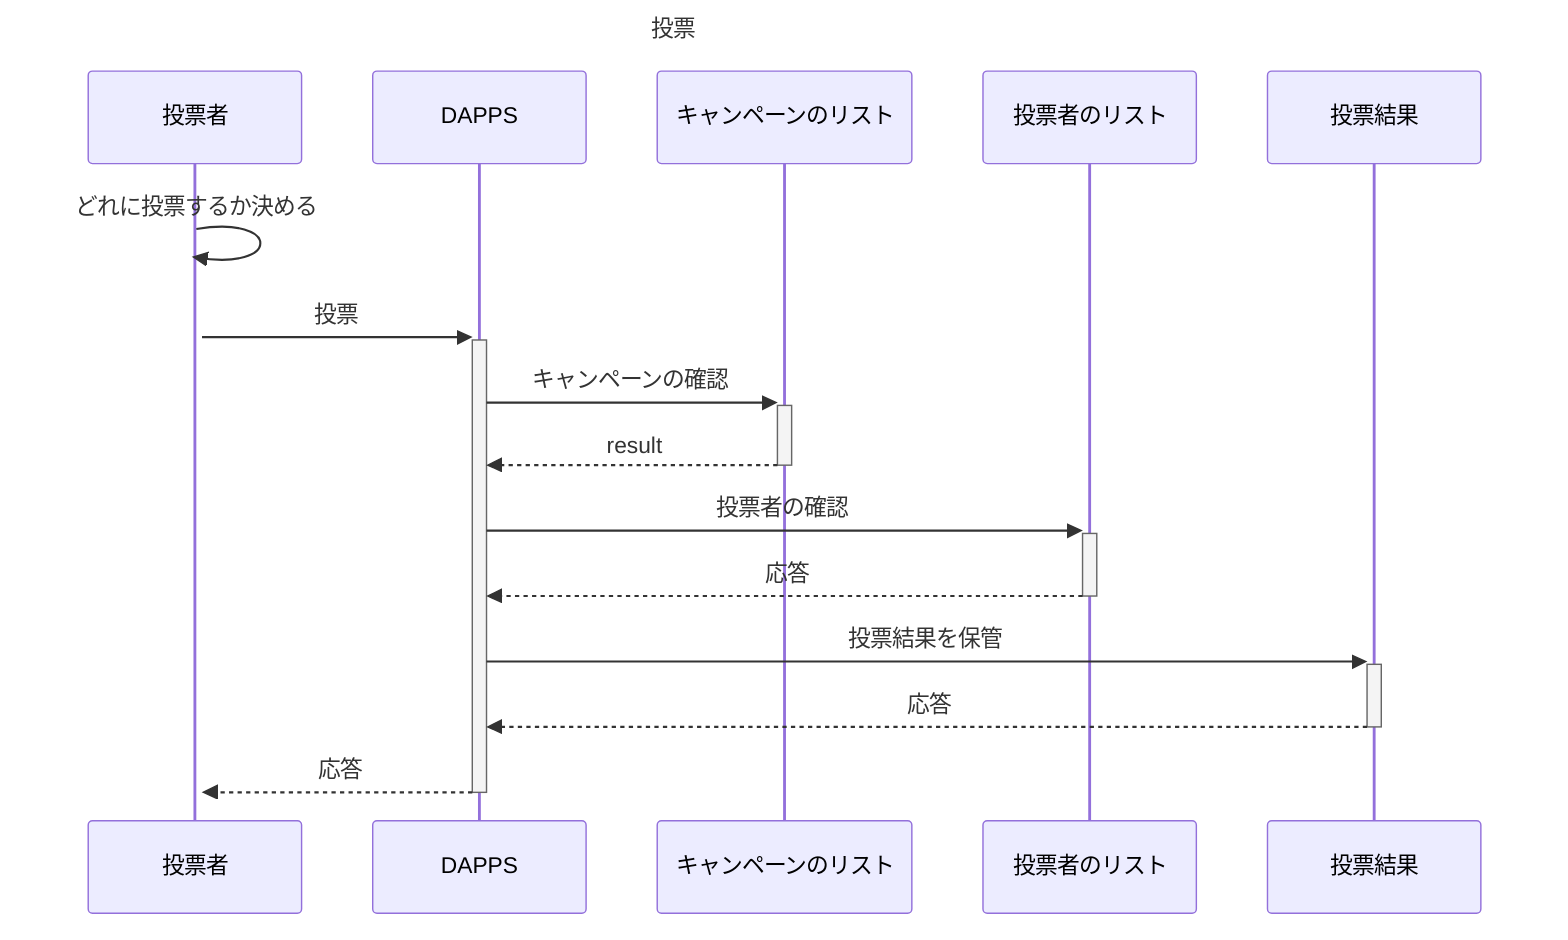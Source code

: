 sequenceDiagram
Title: 投票
participant Voter AS 投票者
participant DAPPS
participant CP as キャンペーンのリスト
participant VT AS 投票者のリスト
participant RT AS 投票結果

Voter ->>+ Voter: どれに投票するか決める

Voter ->>+ DAPPS: 投票

    DAPPS ->>+ CP: キャンペーンの確認
    CP -->>- DAPPS : result

    DAPPS ->>+ VT: 投票者の確認
    VT -->>- DAPPS : 応答

    DAPPS ->>+ RT: 投票結果を保管
    RT -->>- DAPPS : 応答

DAPPS -->>- Voter : 応答